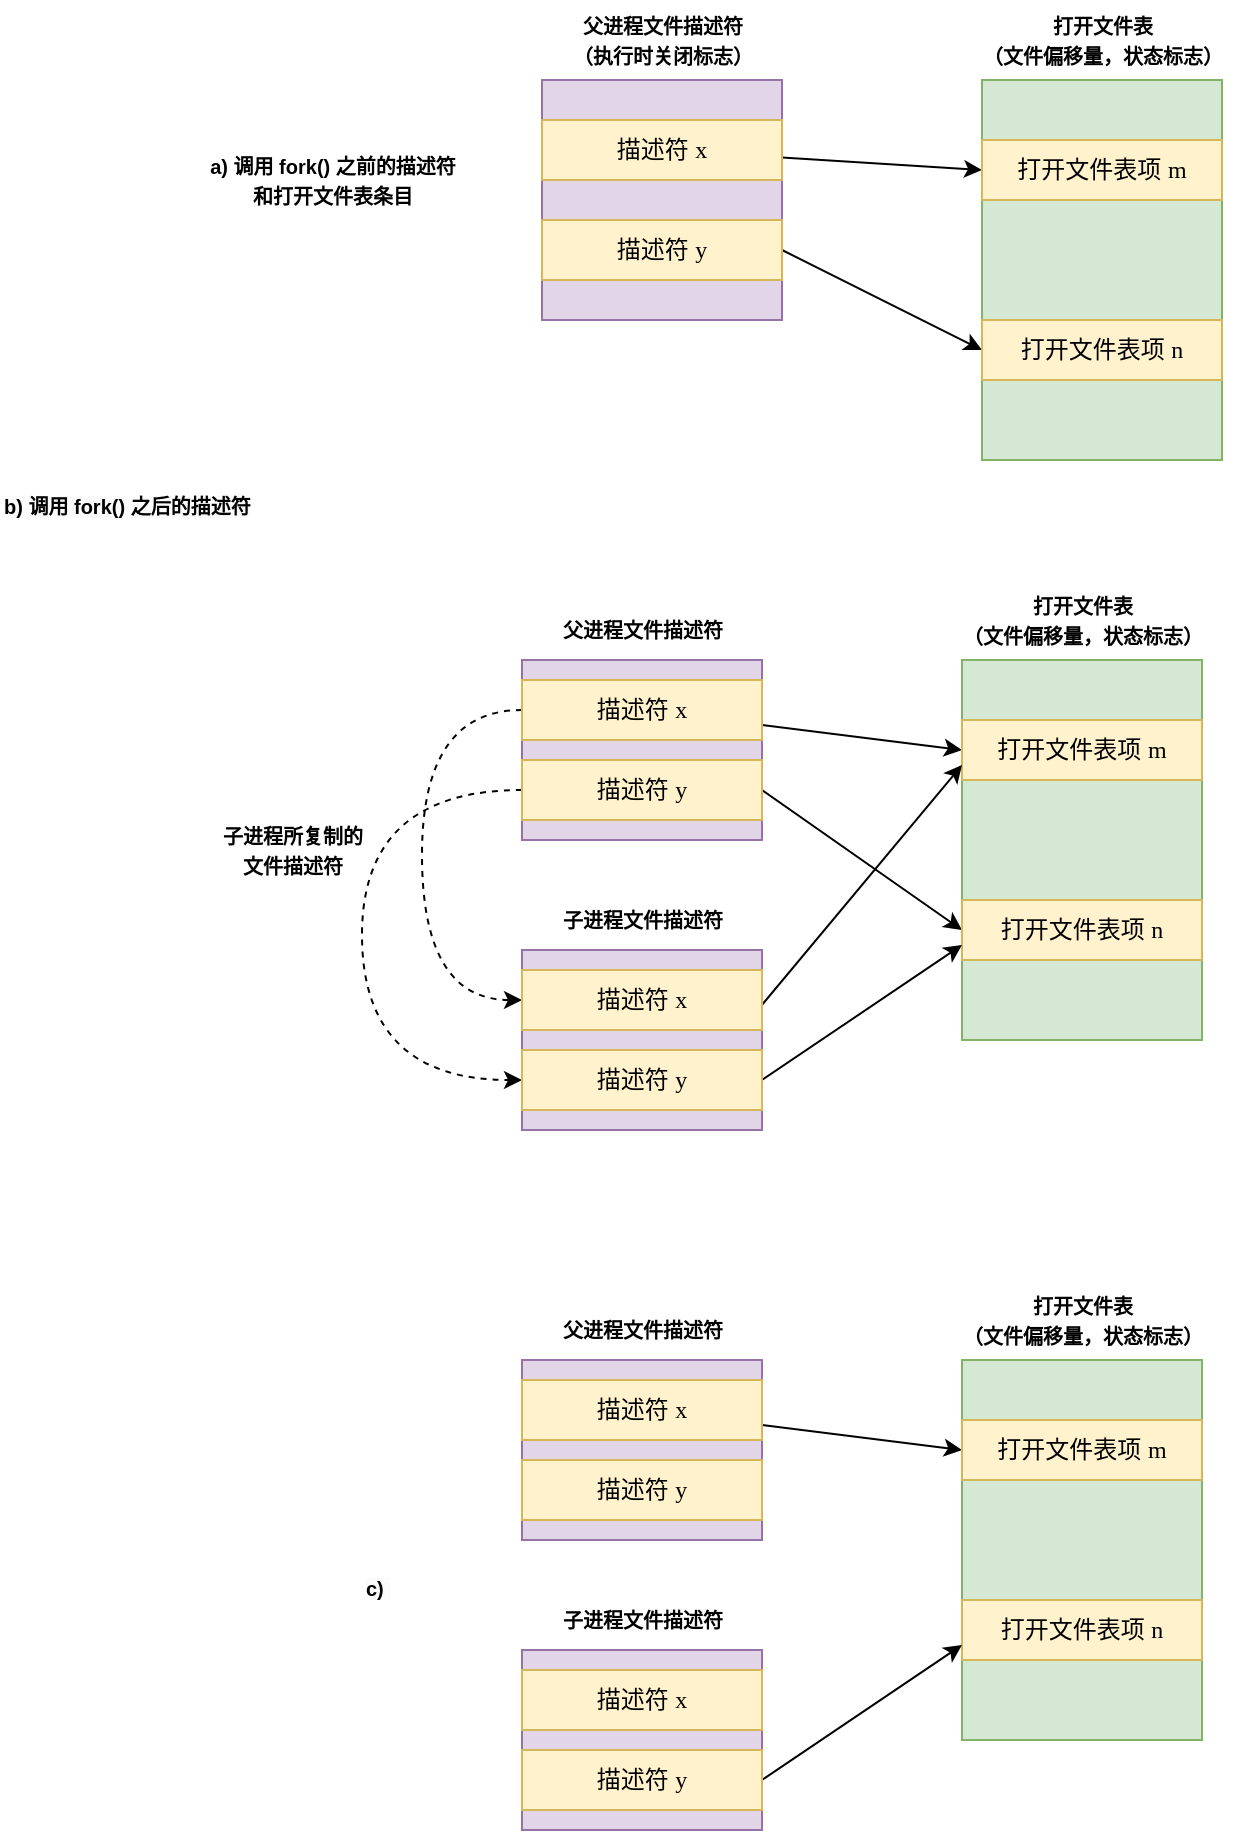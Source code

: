 <mxfile version="21.2.8" type="device">
  <diagram name="第 1 页" id="V5NbhyiUwmZVBlUfpPm0">
    <mxGraphModel dx="875" dy="518" grid="0" gridSize="10" guides="1" tooltips="1" connect="1" arrows="1" fold="1" page="1" pageScale="1" pageWidth="3300" pageHeight="4681" math="0" shadow="0">
      <root>
        <mxCell id="0" />
        <mxCell id="1" parent="0" />
        <mxCell id="ojFGZFhcRH1uIr3pjVfo-1" value="" style="rounded=0;whiteSpace=wrap;html=1;fillColor=#e1d5e7;strokeColor=#9673a6;" vertex="1" parent="1">
          <mxGeometry x="340" y="100" width="120" height="120" as="geometry" />
        </mxCell>
        <mxCell id="ojFGZFhcRH1uIr3pjVfo-8" style="rounded=0;orthogonalLoop=1;jettySize=auto;html=1;entryX=0;entryY=0.5;entryDx=0;entryDy=0;" edge="1" parent="1" source="ojFGZFhcRH1uIr3pjVfo-2" target="ojFGZFhcRH1uIr3pjVfo-6">
          <mxGeometry relative="1" as="geometry" />
        </mxCell>
        <mxCell id="ojFGZFhcRH1uIr3pjVfo-2" value="描述符 &lt;font face=&quot;Comic Sans MS&quot;&gt;x&lt;/font&gt;" style="rounded=0;whiteSpace=wrap;html=1;fillColor=#fff2cc;strokeColor=#d6b656;" vertex="1" parent="1">
          <mxGeometry x="340" y="120" width="120" height="30" as="geometry" />
        </mxCell>
        <mxCell id="ojFGZFhcRH1uIr3pjVfo-9" style="rounded=0;orthogonalLoop=1;jettySize=auto;html=1;entryX=0;entryY=0.5;entryDx=0;entryDy=0;exitX=1;exitY=0.5;exitDx=0;exitDy=0;" edge="1" parent="1" source="ojFGZFhcRH1uIr3pjVfo-3" target="ojFGZFhcRH1uIr3pjVfo-7">
          <mxGeometry relative="1" as="geometry" />
        </mxCell>
        <mxCell id="ojFGZFhcRH1uIr3pjVfo-3" value="描述符 &lt;font face=&quot;Comic Sans MS&quot;&gt;y&lt;/font&gt;" style="rounded=0;whiteSpace=wrap;html=1;fillColor=#fff2cc;strokeColor=#d6b656;" vertex="1" parent="1">
          <mxGeometry x="340" y="170" width="120" height="30" as="geometry" />
        </mxCell>
        <mxCell id="ojFGZFhcRH1uIr3pjVfo-4" value="&lt;font style=&quot;font-size: 10px;&quot;&gt;&lt;b&gt;父进程文件描述符&lt;br&gt;（执行时关闭标志）&lt;/b&gt;&lt;/font&gt;" style="text;html=1;align=center;verticalAlign=middle;resizable=0;points=[];autosize=1;strokeColor=none;fillColor=none;" vertex="1" parent="1">
          <mxGeometry x="345" y="60" width="110" height="40" as="geometry" />
        </mxCell>
        <mxCell id="ojFGZFhcRH1uIr3pjVfo-5" value="" style="rounded=0;whiteSpace=wrap;html=1;fillColor=#d5e8d4;strokeColor=#82b366;" vertex="1" parent="1">
          <mxGeometry x="560" y="100" width="120" height="190" as="geometry" />
        </mxCell>
        <mxCell id="ojFGZFhcRH1uIr3pjVfo-6" value="打开文件表项 &lt;font face=&quot;Comic Sans MS&quot;&gt;m&lt;/font&gt;" style="rounded=0;whiteSpace=wrap;html=1;fillColor=#fff2cc;strokeColor=#d6b656;" vertex="1" parent="1">
          <mxGeometry x="560" y="130" width="120" height="30" as="geometry" />
        </mxCell>
        <mxCell id="ojFGZFhcRH1uIr3pjVfo-7" value="打开文件表项 &lt;font face=&quot;Comic Sans MS&quot;&gt;n&lt;/font&gt;" style="rounded=0;whiteSpace=wrap;html=1;fillColor=#fff2cc;strokeColor=#d6b656;" vertex="1" parent="1">
          <mxGeometry x="560" y="220" width="120" height="30" as="geometry" />
        </mxCell>
        <mxCell id="ojFGZFhcRH1uIr3pjVfo-10" value="&lt;font style=&quot;font-size: 10px;&quot;&gt;&lt;b&gt;打开文件表&lt;br&gt;（文件偏移量，状态标志）&lt;/b&gt;&lt;/font&gt;" style="text;html=1;align=center;verticalAlign=middle;resizable=0;points=[];autosize=1;strokeColor=none;fillColor=none;" vertex="1" parent="1">
          <mxGeometry x="550" y="60" width="140" height="40" as="geometry" />
        </mxCell>
        <mxCell id="ojFGZFhcRH1uIr3pjVfo-11" value="&lt;font style=&quot;font-size: 10px;&quot;&gt;&lt;b&gt;a) 调用 fork() 之前的描述符&lt;br&gt;和打开文件表条目&lt;/b&gt;&lt;/font&gt;" style="text;html=1;align=center;verticalAlign=middle;resizable=0;points=[];autosize=1;strokeColor=none;fillColor=none;" vertex="1" parent="1">
          <mxGeometry x="160" y="130" width="150" height="40" as="geometry" />
        </mxCell>
        <mxCell id="ojFGZFhcRH1uIr3pjVfo-12" value="" style="rounded=0;whiteSpace=wrap;html=1;fillColor=#e1d5e7;strokeColor=#9673a6;" vertex="1" parent="1">
          <mxGeometry x="330" y="390" width="120" height="90" as="geometry" />
        </mxCell>
        <mxCell id="ojFGZFhcRH1uIr3pjVfo-13" style="rounded=0;orthogonalLoop=1;jettySize=auto;html=1;entryX=0;entryY=0.5;entryDx=0;entryDy=0;" edge="1" parent="1" source="ojFGZFhcRH1uIr3pjVfo-14" target="ojFGZFhcRH1uIr3pjVfo-19">
          <mxGeometry relative="1" as="geometry" />
        </mxCell>
        <mxCell id="ojFGZFhcRH1uIr3pjVfo-32" style="edgeStyle=orthogonalEdgeStyle;rounded=0;orthogonalLoop=1;jettySize=auto;html=1;entryX=0;entryY=0.5;entryDx=0;entryDy=0;curved=1;dashed=1;" edge="1" parent="1" source="ojFGZFhcRH1uIr3pjVfo-14" target="ojFGZFhcRH1uIr3pjVfo-27">
          <mxGeometry relative="1" as="geometry">
            <Array as="points">
              <mxPoint x="280" y="415" />
              <mxPoint x="280" y="560" />
            </Array>
          </mxGeometry>
        </mxCell>
        <mxCell id="ojFGZFhcRH1uIr3pjVfo-14" value="描述符 &lt;font face=&quot;Comic Sans MS&quot;&gt;x&lt;/font&gt;" style="rounded=0;whiteSpace=wrap;html=1;fillColor=#fff2cc;strokeColor=#d6b656;" vertex="1" parent="1">
          <mxGeometry x="330" y="400" width="120" height="30" as="geometry" />
        </mxCell>
        <mxCell id="ojFGZFhcRH1uIr3pjVfo-15" style="rounded=0;orthogonalLoop=1;jettySize=auto;html=1;entryX=0;entryY=0.5;entryDx=0;entryDy=0;exitX=1;exitY=0.5;exitDx=0;exitDy=0;" edge="1" parent="1" source="ojFGZFhcRH1uIr3pjVfo-16" target="ojFGZFhcRH1uIr3pjVfo-20">
          <mxGeometry relative="1" as="geometry" />
        </mxCell>
        <mxCell id="ojFGZFhcRH1uIr3pjVfo-33" style="edgeStyle=orthogonalEdgeStyle;rounded=0;orthogonalLoop=1;jettySize=auto;html=1;entryX=0;entryY=0.5;entryDx=0;entryDy=0;curved=1;dashed=1;" edge="1" parent="1" source="ojFGZFhcRH1uIr3pjVfo-16" target="ojFGZFhcRH1uIr3pjVfo-28">
          <mxGeometry relative="1" as="geometry">
            <Array as="points">
              <mxPoint x="250" y="455" />
              <mxPoint x="250" y="600" />
            </Array>
          </mxGeometry>
        </mxCell>
        <mxCell id="ojFGZFhcRH1uIr3pjVfo-16" value="描述符 &lt;font face=&quot;Comic Sans MS&quot;&gt;y&lt;/font&gt;" style="rounded=0;whiteSpace=wrap;html=1;fillColor=#fff2cc;strokeColor=#d6b656;" vertex="1" parent="1">
          <mxGeometry x="330" y="440" width="120" height="30" as="geometry" />
        </mxCell>
        <mxCell id="ojFGZFhcRH1uIr3pjVfo-17" value="&lt;font style=&quot;font-size: 10px;&quot;&gt;&lt;b&gt;父进程文件描述符&lt;br&gt;&lt;/b&gt;&lt;/font&gt;" style="text;html=1;align=center;verticalAlign=middle;resizable=0;points=[];autosize=1;strokeColor=none;fillColor=none;" vertex="1" parent="1">
          <mxGeometry x="340" y="360" width="100" height="30" as="geometry" />
        </mxCell>
        <mxCell id="ojFGZFhcRH1uIr3pjVfo-18" value="" style="rounded=0;whiteSpace=wrap;html=1;fillColor=#d5e8d4;strokeColor=#82b366;" vertex="1" parent="1">
          <mxGeometry x="550" y="390" width="120" height="190" as="geometry" />
        </mxCell>
        <mxCell id="ojFGZFhcRH1uIr3pjVfo-19" value="打开文件表项 &lt;font face=&quot;Comic Sans MS&quot;&gt;m&lt;/font&gt;" style="rounded=0;whiteSpace=wrap;html=1;fillColor=#fff2cc;strokeColor=#d6b656;" vertex="1" parent="1">
          <mxGeometry x="550" y="420" width="120" height="30" as="geometry" />
        </mxCell>
        <mxCell id="ojFGZFhcRH1uIr3pjVfo-20" value="打开文件表项 &lt;font face=&quot;Comic Sans MS&quot;&gt;n&lt;/font&gt;" style="rounded=0;whiteSpace=wrap;html=1;fillColor=#fff2cc;strokeColor=#d6b656;" vertex="1" parent="1">
          <mxGeometry x="550" y="510" width="120" height="30" as="geometry" />
        </mxCell>
        <mxCell id="ojFGZFhcRH1uIr3pjVfo-21" value="&lt;font style=&quot;font-size: 10px;&quot;&gt;&lt;b&gt;打开文件表&lt;br&gt;（文件偏移量，状态标志）&lt;/b&gt;&lt;/font&gt;" style="text;html=1;align=center;verticalAlign=middle;resizable=0;points=[];autosize=1;strokeColor=none;fillColor=none;" vertex="1" parent="1">
          <mxGeometry x="540" y="350" width="140" height="40" as="geometry" />
        </mxCell>
        <mxCell id="ojFGZFhcRH1uIr3pjVfo-26" value="" style="rounded=0;whiteSpace=wrap;html=1;fillColor=#e1d5e7;strokeColor=#9673a6;" vertex="1" parent="1">
          <mxGeometry x="330" y="535" width="120" height="90" as="geometry" />
        </mxCell>
        <mxCell id="ojFGZFhcRH1uIr3pjVfo-30" style="rounded=0;orthogonalLoop=1;jettySize=auto;html=1;entryX=0;entryY=0.75;entryDx=0;entryDy=0;exitX=0.987;exitY=0.643;exitDx=0;exitDy=0;exitPerimeter=0;" edge="1" parent="1" source="ojFGZFhcRH1uIr3pjVfo-27" target="ojFGZFhcRH1uIr3pjVfo-19">
          <mxGeometry relative="1" as="geometry" />
        </mxCell>
        <mxCell id="ojFGZFhcRH1uIr3pjVfo-27" value="描述符 &lt;font face=&quot;Comic Sans MS&quot;&gt;x&lt;/font&gt;" style="rounded=0;whiteSpace=wrap;html=1;fillColor=#fff2cc;strokeColor=#d6b656;" vertex="1" parent="1">
          <mxGeometry x="330" y="545" width="120" height="30" as="geometry" />
        </mxCell>
        <mxCell id="ojFGZFhcRH1uIr3pjVfo-31" style="rounded=0;orthogonalLoop=1;jettySize=auto;html=1;entryX=0;entryY=0.75;entryDx=0;entryDy=0;exitX=1;exitY=0.5;exitDx=0;exitDy=0;" edge="1" parent="1" source="ojFGZFhcRH1uIr3pjVfo-28" target="ojFGZFhcRH1uIr3pjVfo-20">
          <mxGeometry relative="1" as="geometry" />
        </mxCell>
        <mxCell id="ojFGZFhcRH1uIr3pjVfo-28" value="描述符 &lt;font face=&quot;Comic Sans MS&quot;&gt;y&lt;/font&gt;" style="rounded=0;whiteSpace=wrap;html=1;fillColor=#fff2cc;strokeColor=#d6b656;" vertex="1" parent="1">
          <mxGeometry x="330" y="585" width="120" height="30" as="geometry" />
        </mxCell>
        <mxCell id="ojFGZFhcRH1uIr3pjVfo-29" value="&lt;font style=&quot;font-size: 10px;&quot;&gt;&lt;b&gt;子进程文件描述符&lt;br&gt;&lt;/b&gt;&lt;/font&gt;" style="text;html=1;align=center;verticalAlign=middle;resizable=0;points=[];autosize=1;strokeColor=none;fillColor=none;" vertex="1" parent="1">
          <mxGeometry x="340" y="505" width="100" height="30" as="geometry" />
        </mxCell>
        <mxCell id="ojFGZFhcRH1uIr3pjVfo-34" value="&lt;font style=&quot;font-size: 10px;&quot;&gt;&lt;b&gt;子进程所复制的&lt;br&gt;文件描述符&lt;/b&gt;&lt;/font&gt;" style="text;html=1;align=center;verticalAlign=middle;resizable=0;points=[];autosize=1;strokeColor=none;fillColor=none;" vertex="1" parent="1">
          <mxGeometry x="170" y="465" width="90" height="40" as="geometry" />
        </mxCell>
        <mxCell id="ojFGZFhcRH1uIr3pjVfo-35" value="&lt;b style=&quot;border-color: var(--border-color); color: rgb(0, 0, 0); font-family: Helvetica; font-size: 10px; font-style: normal; font-variant-ligatures: normal; font-variant-caps: normal; letter-spacing: normal; orphans: 2; text-align: center; text-indent: 0px; text-transform: none; widows: 2; word-spacing: 0px; -webkit-text-stroke-width: 0px; background-color: rgb(251, 251, 251); text-decoration-thickness: initial; text-decoration-style: initial; text-decoration-color: initial;&quot;&gt;b) 调用 fork() 之后的描述符&lt;br&gt;&lt;/b&gt;" style="text;whiteSpace=wrap;html=1;" vertex="1" parent="1">
          <mxGeometry x="69" y="299" width="160" height="30" as="geometry" />
        </mxCell>
        <mxCell id="ojFGZFhcRH1uIr3pjVfo-36" value="" style="rounded=0;whiteSpace=wrap;html=1;fillColor=#e1d5e7;strokeColor=#9673a6;" vertex="1" parent="1">
          <mxGeometry x="330" y="740" width="120" height="90" as="geometry" />
        </mxCell>
        <mxCell id="ojFGZFhcRH1uIr3pjVfo-37" style="rounded=0;orthogonalLoop=1;jettySize=auto;html=1;entryX=0;entryY=0.5;entryDx=0;entryDy=0;" edge="1" parent="1" source="ojFGZFhcRH1uIr3pjVfo-38" target="ojFGZFhcRH1uIr3pjVfo-43">
          <mxGeometry relative="1" as="geometry" />
        </mxCell>
        <mxCell id="ojFGZFhcRH1uIr3pjVfo-38" value="描述符 &lt;font face=&quot;Comic Sans MS&quot;&gt;x&lt;/font&gt;" style="rounded=0;whiteSpace=wrap;html=1;fillColor=#fff2cc;strokeColor=#d6b656;" vertex="1" parent="1">
          <mxGeometry x="330" y="750" width="120" height="30" as="geometry" />
        </mxCell>
        <mxCell id="ojFGZFhcRH1uIr3pjVfo-40" value="描述符 &lt;font face=&quot;Comic Sans MS&quot;&gt;y&lt;/font&gt;" style="rounded=0;whiteSpace=wrap;html=1;fillColor=#fff2cc;strokeColor=#d6b656;" vertex="1" parent="1">
          <mxGeometry x="330" y="790" width="120" height="30" as="geometry" />
        </mxCell>
        <mxCell id="ojFGZFhcRH1uIr3pjVfo-41" value="&lt;font style=&quot;font-size: 10px;&quot;&gt;&lt;b&gt;父进程文件描述符&lt;br&gt;&lt;/b&gt;&lt;/font&gt;" style="text;html=1;align=center;verticalAlign=middle;resizable=0;points=[];autosize=1;strokeColor=none;fillColor=none;" vertex="1" parent="1">
          <mxGeometry x="340" y="710" width="100" height="30" as="geometry" />
        </mxCell>
        <mxCell id="ojFGZFhcRH1uIr3pjVfo-42" value="" style="rounded=0;whiteSpace=wrap;html=1;fillColor=#d5e8d4;strokeColor=#82b366;" vertex="1" parent="1">
          <mxGeometry x="550" y="740" width="120" height="190" as="geometry" />
        </mxCell>
        <mxCell id="ojFGZFhcRH1uIr3pjVfo-43" value="打开文件表项 &lt;font face=&quot;Comic Sans MS&quot;&gt;m&lt;/font&gt;" style="rounded=0;whiteSpace=wrap;html=1;fillColor=#fff2cc;strokeColor=#d6b656;" vertex="1" parent="1">
          <mxGeometry x="550" y="770" width="120" height="30" as="geometry" />
        </mxCell>
        <mxCell id="ojFGZFhcRH1uIr3pjVfo-44" value="打开文件表项 &lt;font face=&quot;Comic Sans MS&quot;&gt;n&lt;/font&gt;" style="rounded=0;whiteSpace=wrap;html=1;fillColor=#fff2cc;strokeColor=#d6b656;" vertex="1" parent="1">
          <mxGeometry x="550" y="860" width="120" height="30" as="geometry" />
        </mxCell>
        <mxCell id="ojFGZFhcRH1uIr3pjVfo-45" value="&lt;font style=&quot;font-size: 10px;&quot;&gt;&lt;b&gt;打开文件表&lt;br&gt;（文件偏移量，状态标志）&lt;/b&gt;&lt;/font&gt;" style="text;html=1;align=center;verticalAlign=middle;resizable=0;points=[];autosize=1;strokeColor=none;fillColor=none;" vertex="1" parent="1">
          <mxGeometry x="540" y="700" width="140" height="40" as="geometry" />
        </mxCell>
        <mxCell id="ojFGZFhcRH1uIr3pjVfo-46" value="" style="rounded=0;whiteSpace=wrap;html=1;fillColor=#e1d5e7;strokeColor=#9673a6;" vertex="1" parent="1">
          <mxGeometry x="330" y="885" width="120" height="90" as="geometry" />
        </mxCell>
        <mxCell id="ojFGZFhcRH1uIr3pjVfo-48" value="描述符 &lt;font face=&quot;Comic Sans MS&quot;&gt;x&lt;/font&gt;" style="rounded=0;whiteSpace=wrap;html=1;fillColor=#fff2cc;strokeColor=#d6b656;" vertex="1" parent="1">
          <mxGeometry x="330" y="895" width="120" height="30" as="geometry" />
        </mxCell>
        <mxCell id="ojFGZFhcRH1uIr3pjVfo-49" style="rounded=0;orthogonalLoop=1;jettySize=auto;html=1;entryX=0;entryY=0.75;entryDx=0;entryDy=0;exitX=1;exitY=0.5;exitDx=0;exitDy=0;" edge="1" parent="1" source="ojFGZFhcRH1uIr3pjVfo-50" target="ojFGZFhcRH1uIr3pjVfo-44">
          <mxGeometry relative="1" as="geometry" />
        </mxCell>
        <mxCell id="ojFGZFhcRH1uIr3pjVfo-50" value="描述符 &lt;font face=&quot;Comic Sans MS&quot;&gt;y&lt;/font&gt;" style="rounded=0;whiteSpace=wrap;html=1;fillColor=#fff2cc;strokeColor=#d6b656;" vertex="1" parent="1">
          <mxGeometry x="330" y="935" width="120" height="30" as="geometry" />
        </mxCell>
        <mxCell id="ojFGZFhcRH1uIr3pjVfo-51" value="&lt;font style=&quot;font-size: 10px;&quot;&gt;&lt;b&gt;子进程文件描述符&lt;br&gt;&lt;/b&gt;&lt;/font&gt;" style="text;html=1;align=center;verticalAlign=middle;resizable=0;points=[];autosize=1;strokeColor=none;fillColor=none;" vertex="1" parent="1">
          <mxGeometry x="340" y="855" width="100" height="30" as="geometry" />
        </mxCell>
        <mxCell id="ojFGZFhcRH1uIr3pjVfo-52" value="&lt;b style=&quot;border-color: var(--border-color); color: rgb(0, 0, 0); font-family: Helvetica; font-size: 10px; font-style: normal; font-variant-ligatures: normal; font-variant-caps: normal; letter-spacing: normal; orphans: 2; text-align: center; text-indent: 0px; text-transform: none; widows: 2; word-spacing: 0px; -webkit-text-stroke-width: 0px; background-color: rgb(251, 251, 251); text-decoration-thickness: initial; text-decoration-style: initial; text-decoration-color: initial;&quot;&gt;c)&amp;nbsp;&lt;br&gt;&lt;/b&gt;" style="text;whiteSpace=wrap;html=1;" vertex="1" parent="1">
          <mxGeometry x="250" y="840" width="20" height="30" as="geometry" />
        </mxCell>
      </root>
    </mxGraphModel>
  </diagram>
</mxfile>

